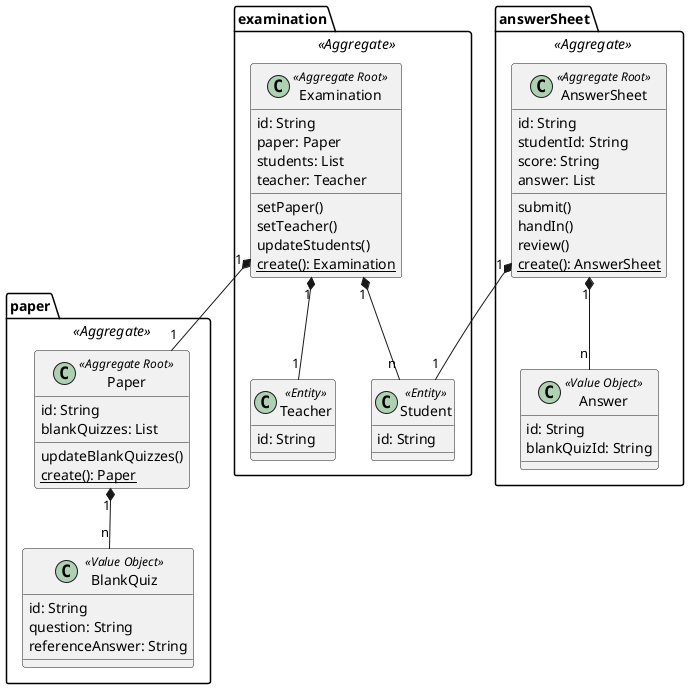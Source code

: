 @startuml
package paper <<Aggregate>>  {
    class Paper <<Aggregate Root>> {
        id: String
        blankQuizzes: List
        updateBlankQuizzes()
        {static} create(): Paper
    }
    class BlankQuiz <<Value Object>>{
        id: String
        question: String
        referenceAnswer: String
    }
    Paper "1" *-- "n" BlankQuiz
}
package examination <<Aggregate>> {
    class Examination <<Aggregate Root>> {
        id: String
        paper: Paper
        students: List
        teacher: Teacher
        setPaper()
        setTeacher()
        updateStudents()
        {static} create(): Examination
    }

    class Student <<Entity>> {
        id: String
    }

    class Teacher <<Entity>> {
        id: String
    }

    Examination "1" *-- "1" Paper
    Examination "1" *-- "1" Teacher
    Examination "1" *-- "n" Student
}
package answerSheet <<Aggregate>> {
    class AnswerSheet <<Aggregate Root>> {
        id: String
        studentId: String
        score: String
        answer: List
        submit()
        handIn()
        review()
        {static} create(): AnswerSheet
    }

    class Answer <<Value Object>> {
        id: String
        blankQuizId: String
    }

    AnswerSheet "1" *-- "1" Student
    AnswerSheet "1" *-- "n" Answer
}
@enduml
